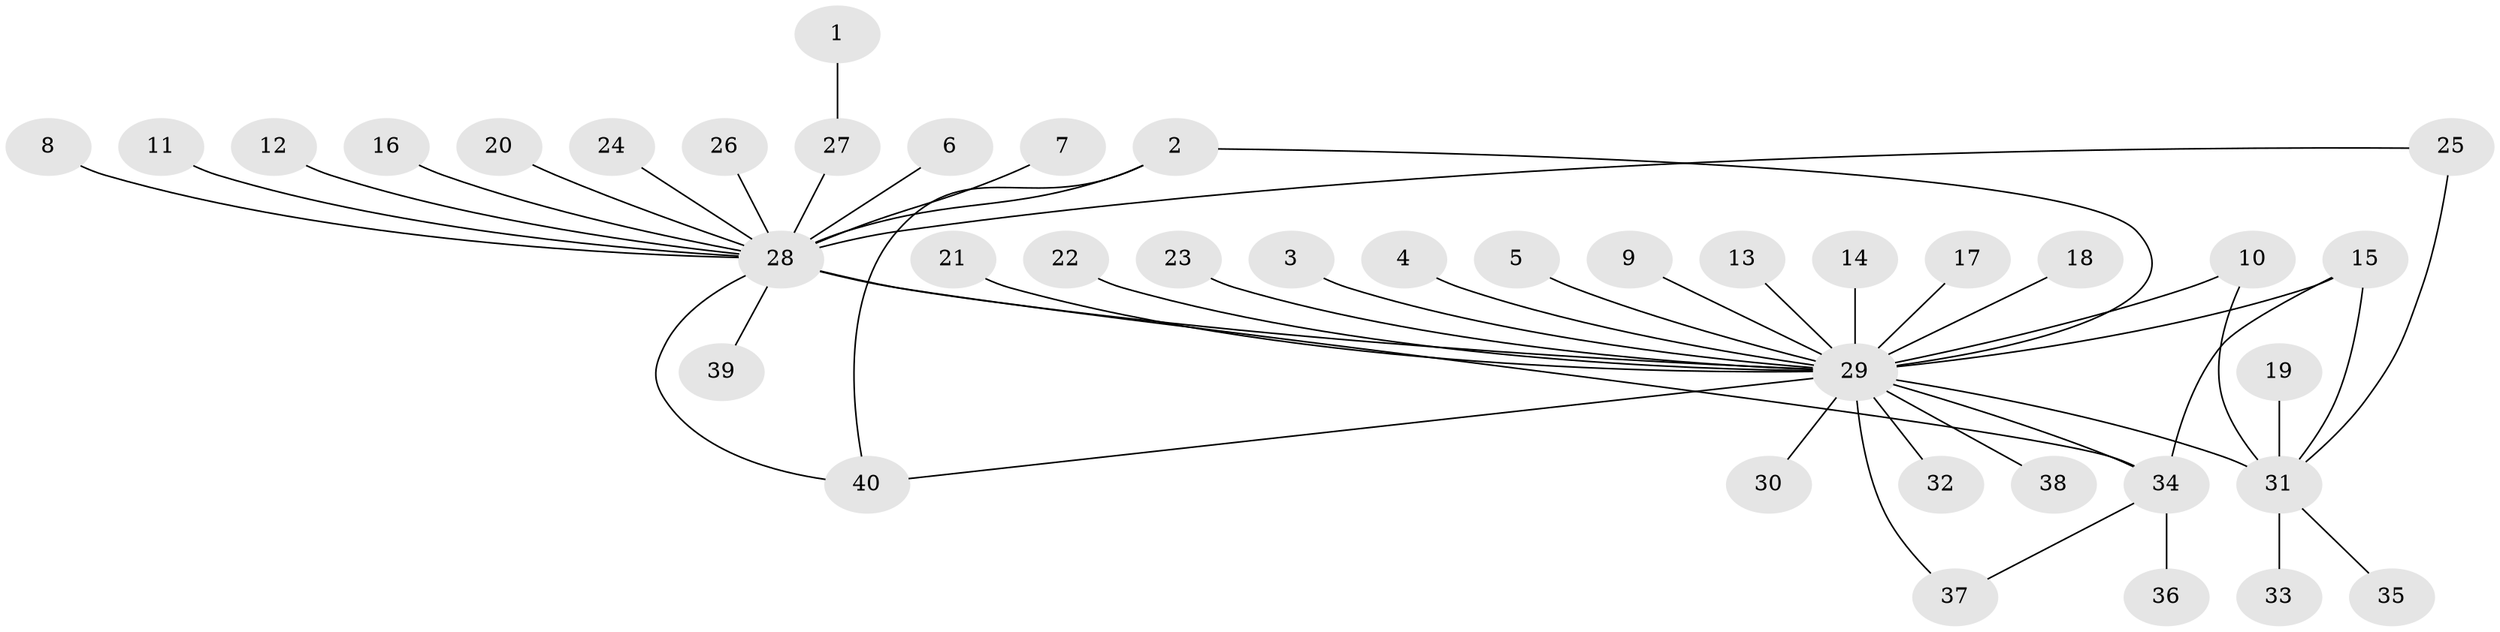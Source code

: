 // original degree distribution, {7: 0.05, 6: 0.05, 9: 0.0125, 3: 0.05, 8: 0.0125, 10: 0.0125, 15: 0.0125, 4: 0.05, 5: 0.0625, 1: 0.5875, 2: 0.1}
// Generated by graph-tools (version 1.1) at 2025/50/03/09/25 03:50:34]
// undirected, 40 vertices, 48 edges
graph export_dot {
graph [start="1"]
  node [color=gray90,style=filled];
  1;
  2;
  3;
  4;
  5;
  6;
  7;
  8;
  9;
  10;
  11;
  12;
  13;
  14;
  15;
  16;
  17;
  18;
  19;
  20;
  21;
  22;
  23;
  24;
  25;
  26;
  27;
  28;
  29;
  30;
  31;
  32;
  33;
  34;
  35;
  36;
  37;
  38;
  39;
  40;
  1 -- 27 [weight=1.0];
  2 -- 28 [weight=2.0];
  2 -- 29 [weight=1.0];
  2 -- 40 [weight=1.0];
  3 -- 29 [weight=1.0];
  4 -- 29 [weight=1.0];
  5 -- 29 [weight=1.0];
  6 -- 28 [weight=1.0];
  7 -- 28 [weight=1.0];
  8 -- 28 [weight=1.0];
  9 -- 29 [weight=1.0];
  10 -- 29 [weight=1.0];
  10 -- 31 [weight=1.0];
  11 -- 28 [weight=1.0];
  12 -- 28 [weight=1.0];
  13 -- 29 [weight=1.0];
  14 -- 29 [weight=1.0];
  15 -- 29 [weight=1.0];
  15 -- 31 [weight=1.0];
  15 -- 34 [weight=3.0];
  16 -- 28 [weight=1.0];
  17 -- 29 [weight=1.0];
  18 -- 29 [weight=1.0];
  19 -- 31 [weight=1.0];
  20 -- 28 [weight=1.0];
  21 -- 29 [weight=1.0];
  22 -- 29 [weight=1.0];
  23 -- 29 [weight=1.0];
  24 -- 28 [weight=1.0];
  25 -- 28 [weight=1.0];
  25 -- 31 [weight=3.0];
  26 -- 28 [weight=1.0];
  27 -- 28 [weight=3.0];
  28 -- 29 [weight=2.0];
  28 -- 34 [weight=1.0];
  28 -- 39 [weight=1.0];
  28 -- 40 [weight=1.0];
  29 -- 30 [weight=1.0];
  29 -- 31 [weight=4.0];
  29 -- 32 [weight=1.0];
  29 -- 34 [weight=1.0];
  29 -- 37 [weight=1.0];
  29 -- 38 [weight=1.0];
  29 -- 40 [weight=1.0];
  31 -- 33 [weight=1.0];
  31 -- 35 [weight=1.0];
  34 -- 36 [weight=1.0];
  34 -- 37 [weight=1.0];
}
